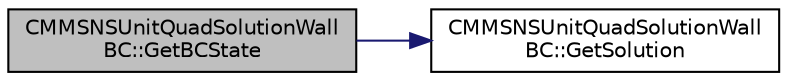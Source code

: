 digraph "CMMSNSUnitQuadSolutionWallBC::GetBCState"
{
 // LATEX_PDF_SIZE
  edge [fontname="Helvetica",fontsize="10",labelfontname="Helvetica",labelfontsize="10"];
  node [fontname="Helvetica",fontsize="10",shape=record];
  rankdir="LR";
  Node1 [label="CMMSNSUnitQuadSolutionWall\lBC::GetBCState",height=0.2,width=0.4,color="black", fillcolor="grey75", style="filled", fontcolor="black",tooltip="Get the boundary conditions state for an exact solution."];
  Node1 -> Node2 [color="midnightblue",fontsize="10",style="solid",fontname="Helvetica"];
  Node2 [label="CMMSNSUnitQuadSolutionWall\lBC::GetSolution",height=0.2,width=0.4,color="black", fillcolor="white", style="filled",URL="$classCMMSNSUnitQuadSolutionWallBC.html#a05ceca4dda6726b1ece69eac7cfe7851",tooltip="Get the exact solution at the current position and time."];
}
